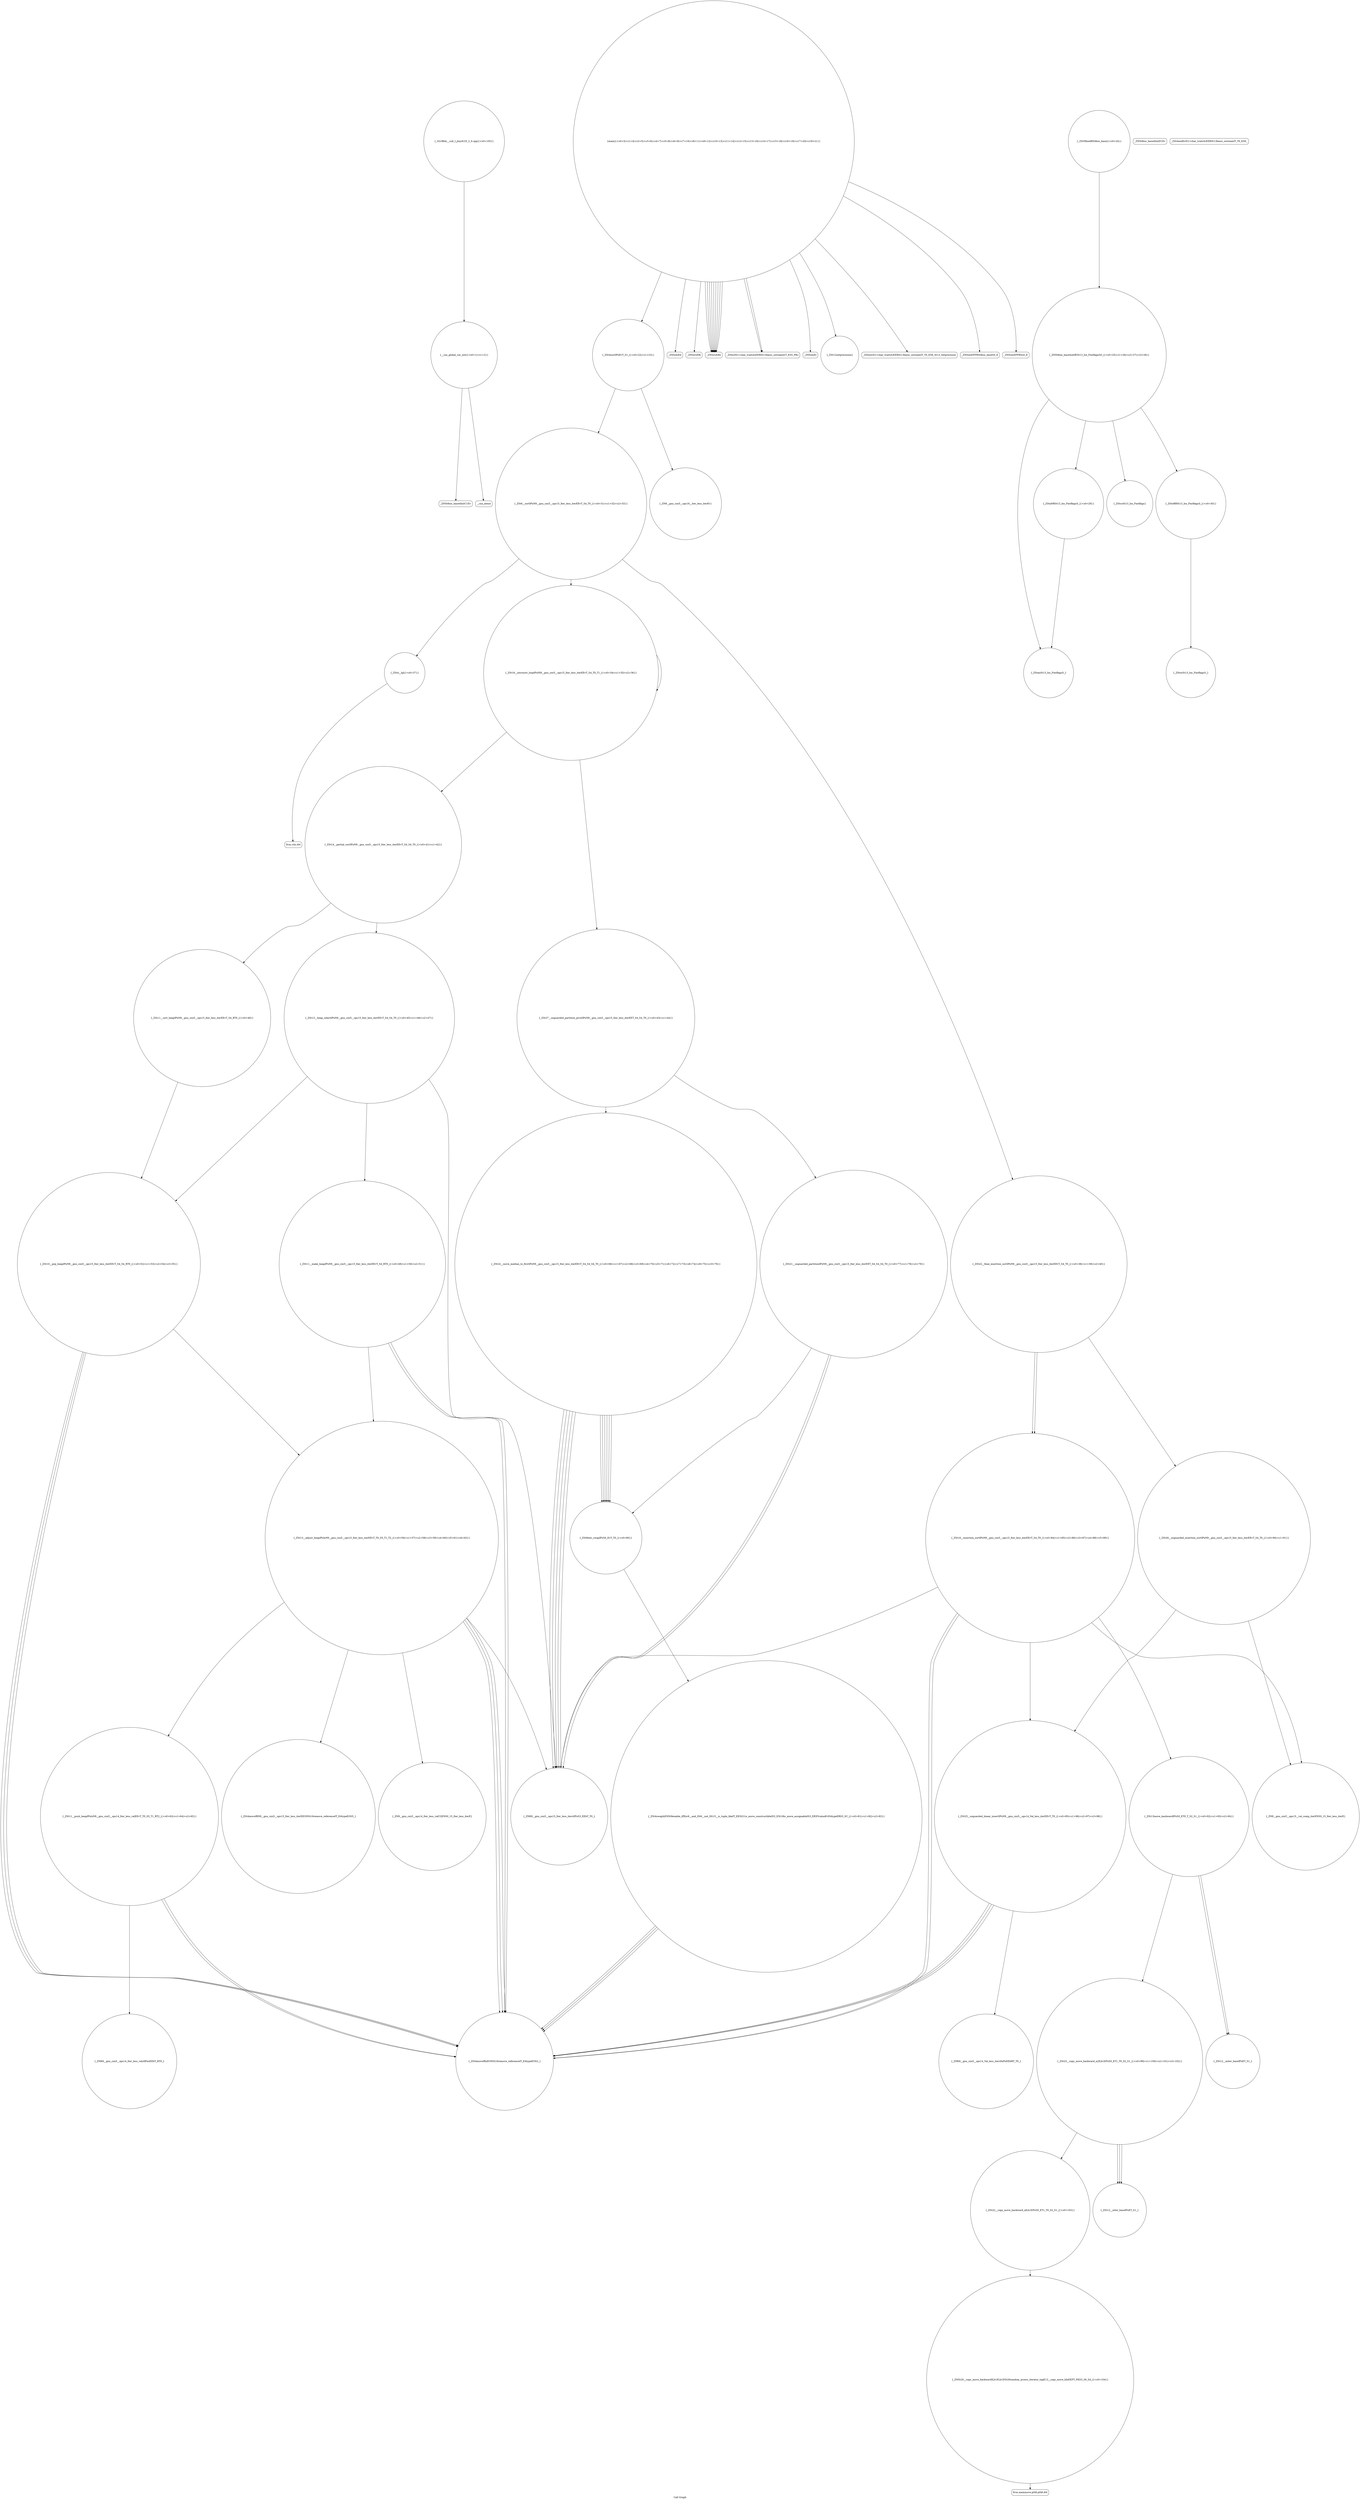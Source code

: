 digraph "Call Graph" {
	label="Call Graph";

	Node0x55a67155f860 [shape=record,shape=circle,label="{__cxx_global_var_init|{<s0>1|<s1>2}}"];
	Node0x55a67155f860:s0 -> Node0x55a67155f8e0[color=black];
	Node0x55a67155f860:s1 -> Node0x55a67155f9e0[color=black];
	Node0x55a671560ee0 [shape=record,shape=Mrecord,label="{llvm.ctlz.i64}"];
	Node0x55a67155fbe0 [shape=record,shape=circle,label="{_ZSt4sortIPxEvT_S1_|{<s0>22|<s1>23}}"];
	Node0x55a67155fbe0:s0 -> Node0x55a671560460[color=black];
	Node0x55a67155fbe0:s1 -> Node0x55a6715603e0[color=black];
	Node0x55a671562280 [shape=record,shape=circle,label="{_ZSt12__miter_baseIPxET_S1_}"];
	Node0x55a67155ff60 [shape=record,shape=Mrecord,label="{_ZNSolsEd}"];
	Node0x55a6715602e0 [shape=record,shape=circle,label="{_ZStanSt13_Ios_FmtflagsS_}"];
	Node0x55a671560660 [shape=record,shape=circle,label="{_ZSt14__partial_sortIPxN9__gnu_cxx5__ops15_Iter_less_iterEEvT_S4_S4_T0_|{<s0>41|<s1>42}}"];
	Node0x55a671560660:s0 -> Node0x55a671560760[color=black];
	Node0x55a671560660:s1 -> Node0x55a6715607e0[color=black];
	Node0x55a6715609e0 [shape=record,shape=circle,label="{_ZSt4moveIRxEONSt16remove_referenceIT_E4typeEOS2_}"];
	Node0x55a671560d60 [shape=record,shape=circle,label="{_ZSt21__unguarded_partitionIPxN9__gnu_cxx5__ops15_Iter_less_iterEET_S4_S4_S4_T0_|{<s0>77|<s1>78|<s2>79}}"];
	Node0x55a671560d60:s0 -> Node0x55a6715608e0[color=black];
	Node0x55a671560d60:s1 -> Node0x55a6715608e0[color=black];
	Node0x55a671560d60:s2 -> Node0x55a671560de0[color=black];
	Node0x55a67155fa60 [shape=record,shape=circle,label="{main|{<s0>3|<s1>4|<s2>5|<s3>6|<s4>7|<s5>8|<s6>9|<s7>10|<s8>11|<s9>12|<s10>13|<s11>14|<s12>15|<s13>16|<s14>17|<s15>18|<s16>19|<s17>20|<s18>21}}"];
	Node0x55a67155fa60:s0 -> Node0x55a67155fae0[color=black];
	Node0x55a67155fa60:s1 -> Node0x55a67155fb60[color=black];
	Node0x55a67155fa60:s2 -> Node0x55a67155fb60[color=black];
	Node0x55a67155fa60:s3 -> Node0x55a67155fb60[color=black];
	Node0x55a67155fa60:s4 -> Node0x55a67155fb60[color=black];
	Node0x55a67155fa60:s5 -> Node0x55a67155fb60[color=black];
	Node0x55a67155fa60:s6 -> Node0x55a67155fb60[color=black];
	Node0x55a67155fa60:s7 -> Node0x55a67155fb60[color=black];
	Node0x55a67155fa60:s8 -> Node0x55a67155fb60[color=black];
	Node0x55a67155fa60:s9 -> Node0x55a67155fb60[color=black];
	Node0x55a67155fa60:s10 -> Node0x55a67155fbe0[color=black];
	Node0x55a67155fa60:s11 -> Node0x55a67155fce0[color=black];
	Node0x55a67155fa60:s12 -> Node0x55a67155fd60[color=black];
	Node0x55a67155fa60:s13 -> Node0x55a67155fce0[color=black];
	Node0x55a67155fa60:s14 -> Node0x55a67155fde0[color=black];
	Node0x55a67155fa60:s15 -> Node0x55a67155fc60[color=black];
	Node0x55a67155fa60:s16 -> Node0x55a67155fe60[color=black];
	Node0x55a67155fa60:s17 -> Node0x55a67155ff60[color=black];
	Node0x55a67155fa60:s18 -> Node0x55a67155ffe0[color=black];
	Node0x55a671562100 [shape=record,shape=circle,label="{_ZSt25__unguarded_linear_insertIPxN9__gnu_cxx5__ops14_Val_less_iterEEvT_T0_|{<s0>95|<s1>96|<s2>97|<s3>98}}"];
	Node0x55a671562100:s0 -> Node0x55a6715609e0[color=black];
	Node0x55a671562100:s1 -> Node0x55a671562500[color=black];
	Node0x55a671562100:s2 -> Node0x55a6715609e0[color=black];
	Node0x55a671562100:s3 -> Node0x55a6715609e0[color=black];
	Node0x55a67155fde0 [shape=record,shape=circle,label="{_ZSt12setprecisioni}"];
	Node0x55a671562480 [shape=record,shape=Mrecord,label="{llvm.memmove.p0i8.p0i8.i64}"];
	Node0x55a671560160 [shape=record,shape=circle,label="{_ZStaNRSt13_Ios_FmtflagsS_|{<s0>29}}"];
	Node0x55a671560160:s0 -> Node0x55a6715602e0[color=black];
	Node0x55a6715604e0 [shape=record,shape=circle,label="{_ZSt16__introsort_loopIPxlN9__gnu_cxx5__ops15_Iter_less_iterEEvT_S4_T0_T1_|{<s0>34|<s1>35|<s2>36}}"];
	Node0x55a6715604e0:s0 -> Node0x55a671560660[color=black];
	Node0x55a6715604e0:s1 -> Node0x55a6715606e0[color=black];
	Node0x55a6715604e0:s2 -> Node0x55a6715604e0[color=black];
	Node0x55a671560860 [shape=record,shape=circle,label="{_ZSt11__make_heapIPxN9__gnu_cxx5__ops15_Iter_less_iterEEvT_S4_RT0_|{<s0>49|<s1>50|<s2>51}}"];
	Node0x55a671560860:s0 -> Node0x55a6715609e0[color=black];
	Node0x55a671560860:s1 -> Node0x55a6715609e0[color=black];
	Node0x55a671560860:s2 -> Node0x55a671560a60[color=black];
	Node0x55a671560be0 [shape=record,shape=circle,label="{_ZSt11__push_heapIPxlxN9__gnu_cxx5__ops14_Iter_less_valEEvT_T0_S5_T1_RT2_|{<s0>63|<s1>64|<s2>65}}"];
	Node0x55a671560be0:s0 -> Node0x55a671560c60[color=black];
	Node0x55a671560be0:s1 -> Node0x55a6715609e0[color=black];
	Node0x55a671560be0:s2 -> Node0x55a6715609e0[color=black];
	Node0x55a67155f8e0 [shape=record,shape=Mrecord,label="{_ZNSt8ios_base4InitC1Ev}"];
	Node0x55a671560f60 [shape=record,shape=circle,label="{_ZSt16__insertion_sortIPxN9__gnu_cxx5__ops15_Iter_less_iterEEvT_S4_T0_|{<s0>84|<s1>85|<s2>86|<s3>87|<s4>88|<s5>89}}"];
	Node0x55a671560f60:s0 -> Node0x55a6715608e0[color=black];
	Node0x55a671560f60:s1 -> Node0x55a6715609e0[color=black];
	Node0x55a671560f60:s2 -> Node0x55a671562080[color=black];
	Node0x55a671560f60:s3 -> Node0x55a6715609e0[color=black];
	Node0x55a671560f60:s4 -> Node0x55a671562180[color=black];
	Node0x55a671560f60:s5 -> Node0x55a671562100[color=black];
	Node0x55a67155fc60 [shape=record,shape=Mrecord,label="{_ZStlsIcSt11char_traitsIcEERSt13basic_ostreamIT_T0_ES6_St13_Setprecision}"];
	Node0x55a671562300 [shape=record,shape=circle,label="{_ZSt22__copy_move_backward_aILb1EPxS0_ET1_T0_S2_S1_|{<s0>103}}"];
	Node0x55a671562300:s0 -> Node0x55a671562400[color=black];
	Node0x55a67155ffe0 [shape=record,shape=Mrecord,label="{_ZNSolsEPFRSoS_E}"];
	Node0x55a671560360 [shape=record,shape=circle,label="{_ZStorSt13_Ios_FmtflagsS_}"];
	Node0x55a6715606e0 [shape=record,shape=circle,label="{_ZSt27__unguarded_partition_pivotIPxN9__gnu_cxx5__ops15_Iter_less_iterEET_S4_S4_T0_|{<s0>43|<s1>44}}"];
	Node0x55a6715606e0:s0 -> Node0x55a671560ce0[color=black];
	Node0x55a6715606e0:s1 -> Node0x55a671560d60[color=black];
	Node0x55a671560a60 [shape=record,shape=circle,label="{_ZSt13__adjust_heapIPxlxN9__gnu_cxx5__ops15_Iter_less_iterEEvT_T0_S5_T1_T2_|{<s0>56|<s1>57|<s2>58|<s3>59|<s4>60|<s5>61|<s6>62}}"];
	Node0x55a671560a60:s0 -> Node0x55a6715608e0[color=black];
	Node0x55a671560a60:s1 -> Node0x55a6715609e0[color=black];
	Node0x55a671560a60:s2 -> Node0x55a6715609e0[color=black];
	Node0x55a671560a60:s3 -> Node0x55a671560ae0[color=black];
	Node0x55a671560a60:s4 -> Node0x55a671560b60[color=black];
	Node0x55a671560a60:s5 -> Node0x55a6715609e0[color=black];
	Node0x55a671560a60:s6 -> Node0x55a671560be0[color=black];
	Node0x55a671560de0 [shape=record,shape=circle,label="{_ZSt9iter_swapIPxS0_EvT_T0_|{<s0>80}}"];
	Node0x55a671560de0:s0 -> Node0x55a671560e60[color=black];
	Node0x55a67155fae0 [shape=record,shape=Mrecord,label="{_ZNSirsERi}"];
	Node0x55a671562180 [shape=record,shape=circle,label="{_ZN9__gnu_cxx5__ops15__val_comp_iterENS0_15_Iter_less_iterE}"];
	Node0x55a67155fe60 [shape=record,shape=Mrecord,label="{_ZNSolsEPFRSt8ios_baseS0_E}"];
	Node0x55a671562500 [shape=record,shape=circle,label="{_ZNK9__gnu_cxx5__ops14_Val_less_iterclIxPxEEbRT_T0_}"];
	Node0x55a6715601e0 [shape=record,shape=circle,label="{_ZStcoSt13_Ios_Fmtflags}"];
	Node0x55a671560560 [shape=record,shape=circle,label="{_ZSt4__lgl|{<s0>37}}"];
	Node0x55a671560560:s0 -> Node0x55a671560ee0[color=black];
	Node0x55a6715608e0 [shape=record,shape=circle,label="{_ZNK9__gnu_cxx5__ops15_Iter_less_iterclIPxS3_EEbT_T0_}"];
	Node0x55a671560c60 [shape=record,shape=circle,label="{_ZNK9__gnu_cxx5__ops14_Iter_less_valclIPxxEEbT_RT0_}"];
	Node0x55a67155f960 [shape=record,shape=Mrecord,label="{_ZNSt8ios_base4InitD1Ev}"];
	Node0x55a671560fe0 [shape=record,shape=circle,label="{_ZSt26__unguarded_insertion_sortIPxN9__gnu_cxx5__ops15_Iter_less_iterEEvT_S4_T0_|{<s0>90|<s1>91}}"];
	Node0x55a671560fe0:s0 -> Node0x55a671562180[color=black];
	Node0x55a671560fe0:s1 -> Node0x55a671562100[color=black];
	Node0x55a67155fce0 [shape=record,shape=Mrecord,label="{_ZStlsISt11char_traitsIcEERSt13basic_ostreamIcT_ES5_PKc}"];
	Node0x55a671562380 [shape=record,shape=circle,label="{_ZSt12__niter_baseIPxET_S1_}"];
	Node0x55a671560060 [shape=record,shape=Mrecord,label="{_ZSt4endlIcSt11char_traitsIcEERSt13basic_ostreamIT_T0_ES6_}"];
	Node0x55a6715603e0 [shape=record,shape=circle,label="{_ZSt6__sortIPxN9__gnu_cxx5__ops15_Iter_less_iterEEvT_S4_T0_|{<s0>31|<s1>32|<s2>33}}"];
	Node0x55a6715603e0:s0 -> Node0x55a671560560[color=black];
	Node0x55a6715603e0:s1 -> Node0x55a6715604e0[color=black];
	Node0x55a6715603e0:s2 -> Node0x55a6715605e0[color=black];
	Node0x55a671560760 [shape=record,shape=circle,label="{_ZSt13__heap_selectIPxN9__gnu_cxx5__ops15_Iter_less_iterEEvT_S4_S4_T0_|{<s0>45|<s1>46|<s2>47}}"];
	Node0x55a671560760:s0 -> Node0x55a671560860[color=black];
	Node0x55a671560760:s1 -> Node0x55a6715608e0[color=black];
	Node0x55a671560760:s2 -> Node0x55a671560960[color=black];
	Node0x55a671560ae0 [shape=record,shape=circle,label="{_ZSt4moveIRN9__gnu_cxx5__ops15_Iter_less_iterEEONSt16remove_referenceIT_E4typeEOS5_}"];
	Node0x55a671560e60 [shape=record,shape=circle,label="{_ZSt4swapIxENSt9enable_ifIXsr6__and_ISt6__not_ISt15__is_tuple_likeIT_EESt21is_move_constructibleIS3_ESt18is_move_assignableIS3_EEE5valueEvE4typeERS3_SC_|{<s0>81|<s1>82|<s2>83}}"];
	Node0x55a671560e60:s0 -> Node0x55a6715609e0[color=black];
	Node0x55a671560e60:s1 -> Node0x55a6715609e0[color=black];
	Node0x55a671560e60:s2 -> Node0x55a6715609e0[color=black];
	Node0x55a67155fb60 [shape=record,shape=Mrecord,label="{_ZNSirsERx}"];
	Node0x55a671562200 [shape=record,shape=circle,label="{_ZSt23__copy_move_backward_a2ILb1EPxS0_ET1_T0_S2_S1_|{<s0>99|<s1>100|<s2>101|<s3>102}}"];
	Node0x55a671562200:s0 -> Node0x55a671562380[color=black];
	Node0x55a671562200:s1 -> Node0x55a671562380[color=black];
	Node0x55a671562200:s2 -> Node0x55a671562380[color=black];
	Node0x55a671562200:s3 -> Node0x55a671562300[color=black];
	Node0x55a67155fee0 [shape=record,shape=circle,label="{_ZSt5fixedRSt8ios_base|{<s0>24}}"];
	Node0x55a67155fee0:s0 -> Node0x55a6715600e0[color=black];
	Node0x55a671562580 [shape=record,shape=circle,label="{_GLOBAL__sub_I_jtnydv25_2_0.cpp|{<s0>105}}"];
	Node0x55a671562580:s0 -> Node0x55a67155f860[color=black];
	Node0x55a671560260 [shape=record,shape=circle,label="{_ZStoRRSt13_Ios_FmtflagsS_|{<s0>30}}"];
	Node0x55a671560260:s0 -> Node0x55a671560360[color=black];
	Node0x55a6715605e0 [shape=record,shape=circle,label="{_ZSt22__final_insertion_sortIPxN9__gnu_cxx5__ops15_Iter_less_iterEEvT_S4_T0_|{<s0>38|<s1>39|<s2>40}}"];
	Node0x55a6715605e0:s0 -> Node0x55a671560f60[color=black];
	Node0x55a6715605e0:s1 -> Node0x55a671560fe0[color=black];
	Node0x55a6715605e0:s2 -> Node0x55a671560f60[color=black];
	Node0x55a671560960 [shape=record,shape=circle,label="{_ZSt10__pop_heapIPxN9__gnu_cxx5__ops15_Iter_less_iterEEvT_S4_S4_RT0_|{<s0>52|<s1>53|<s2>54|<s3>55}}"];
	Node0x55a671560960:s0 -> Node0x55a6715609e0[color=black];
	Node0x55a671560960:s1 -> Node0x55a6715609e0[color=black];
	Node0x55a671560960:s2 -> Node0x55a6715609e0[color=black];
	Node0x55a671560960:s3 -> Node0x55a671560a60[color=black];
	Node0x55a671560ce0 [shape=record,shape=circle,label="{_ZSt22__move_median_to_firstIPxN9__gnu_cxx5__ops15_Iter_less_iterEEvT_S4_S4_S4_T0_|{<s0>66|<s1>67|<s2>68|<s3>69|<s4>70|<s5>71|<s6>72|<s7>73|<s8>74|<s9>75|<s10>76}}"];
	Node0x55a671560ce0:s0 -> Node0x55a6715608e0[color=black];
	Node0x55a671560ce0:s1 -> Node0x55a6715608e0[color=black];
	Node0x55a671560ce0:s2 -> Node0x55a671560de0[color=black];
	Node0x55a671560ce0:s3 -> Node0x55a6715608e0[color=black];
	Node0x55a671560ce0:s4 -> Node0x55a671560de0[color=black];
	Node0x55a671560ce0:s5 -> Node0x55a671560de0[color=black];
	Node0x55a671560ce0:s6 -> Node0x55a6715608e0[color=black];
	Node0x55a671560ce0:s7 -> Node0x55a671560de0[color=black];
	Node0x55a671560ce0:s8 -> Node0x55a6715608e0[color=black];
	Node0x55a671560ce0:s9 -> Node0x55a671560de0[color=black];
	Node0x55a671560ce0:s10 -> Node0x55a671560de0[color=black];
	Node0x55a67155f9e0 [shape=record,shape=Mrecord,label="{__cxa_atexit}"];
	Node0x55a671562080 [shape=record,shape=circle,label="{_ZSt13move_backwardIPxS0_ET0_T_S2_S1_|{<s0>92|<s1>93|<s2>94}}"];
	Node0x55a671562080:s0 -> Node0x55a671562280[color=black];
	Node0x55a671562080:s1 -> Node0x55a671562280[color=black];
	Node0x55a671562080:s2 -> Node0x55a671562200[color=black];
	Node0x55a67155fd60 [shape=record,shape=Mrecord,label="{_ZNSolsEi}"];
	Node0x55a671562400 [shape=record,shape=circle,label="{_ZNSt20__copy_move_backwardILb1ELb1ESt26random_access_iterator_tagE13__copy_move_bIxEEPT_PKS3_S6_S4_|{<s0>104}}"];
	Node0x55a671562400:s0 -> Node0x55a671562480[color=black];
	Node0x55a6715600e0 [shape=record,shape=circle,label="{_ZNSt8ios_base4setfESt13_Ios_FmtflagsS0_|{<s0>25|<s1>26|<s2>27|<s3>28}}"];
	Node0x55a6715600e0:s0 -> Node0x55a6715601e0[color=black];
	Node0x55a6715600e0:s1 -> Node0x55a671560160[color=black];
	Node0x55a6715600e0:s2 -> Node0x55a6715602e0[color=black];
	Node0x55a6715600e0:s3 -> Node0x55a671560260[color=black];
	Node0x55a671560460 [shape=record,shape=circle,label="{_ZN9__gnu_cxx5__ops16__iter_less_iterEv}"];
	Node0x55a6715607e0 [shape=record,shape=circle,label="{_ZSt11__sort_heapIPxN9__gnu_cxx5__ops15_Iter_less_iterEEvT_S4_RT0_|{<s0>48}}"];
	Node0x55a6715607e0:s0 -> Node0x55a671560960[color=black];
	Node0x55a671560b60 [shape=record,shape=circle,label="{_ZN9__gnu_cxx5__ops14_Iter_less_valC2ENS0_15_Iter_less_iterE}"];
}
